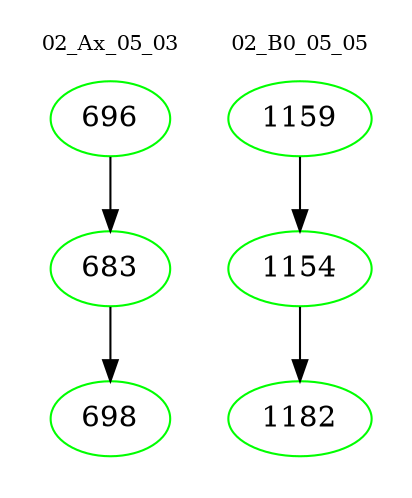 digraph{
subgraph cluster_0 {
color = white
label = "02_Ax_05_03";
fontsize=10;
T0_696 [label="696", color="green"]
T0_696 -> T0_683 [color="black"]
T0_683 [label="683", color="green"]
T0_683 -> T0_698 [color="black"]
T0_698 [label="698", color="green"]
}
subgraph cluster_1 {
color = white
label = "02_B0_05_05";
fontsize=10;
T1_1159 [label="1159", color="green"]
T1_1159 -> T1_1154 [color="black"]
T1_1154 [label="1154", color="green"]
T1_1154 -> T1_1182 [color="black"]
T1_1182 [label="1182", color="green"]
}
}

